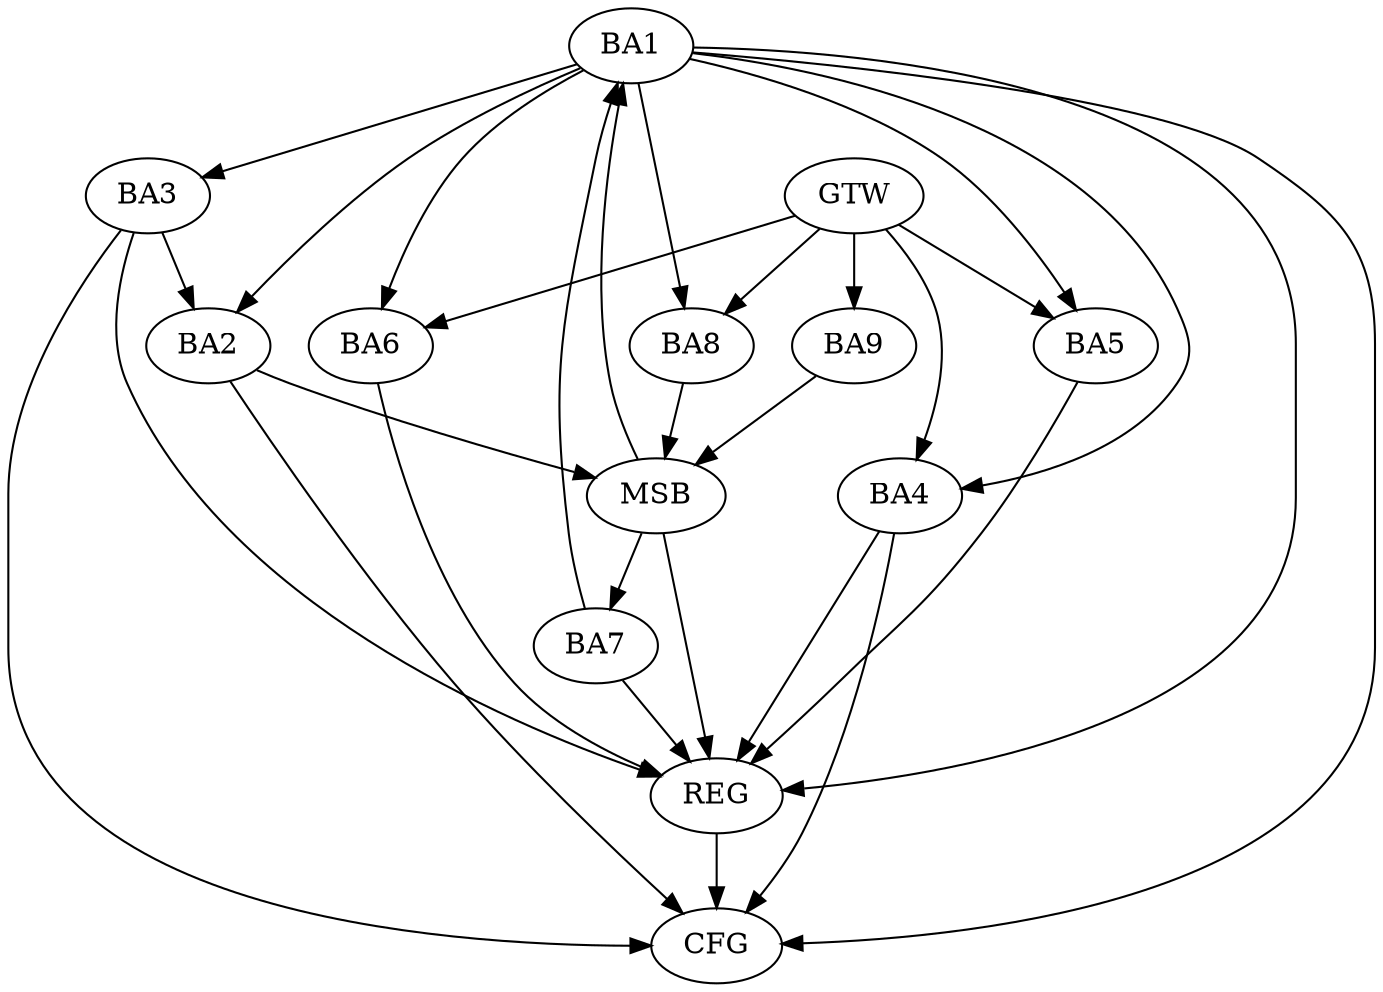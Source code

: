 strict digraph G {
  BA1 [ label="BA1" ];
  BA2 [ label="BA2" ];
  BA3 [ label="BA3" ];
  BA4 [ label="BA4" ];
  BA5 [ label="BA5" ];
  BA6 [ label="BA6" ];
  BA7 [ label="BA7" ];
  BA8 [ label="BA8" ];
  BA9 [ label="BA9" ];
  GTW [ label="GTW" ];
  REG [ label="REG" ];
  MSB [ label="MSB" ];
  CFG [ label="CFG" ];
  BA1 -> BA2;
  BA3 -> BA2;
  BA7 -> BA1;
  GTW -> BA4;
  GTW -> BA5;
  GTW -> BA6;
  GTW -> BA8;
  GTW -> BA9;
  BA1 -> REG;
  BA3 -> REG;
  BA4 -> REG;
  BA5 -> REG;
  BA6 -> REG;
  BA7 -> REG;
  BA2 -> MSB;
  MSB -> BA1;
  MSB -> REG;
  BA8 -> MSB;
  MSB -> BA7;
  BA9 -> MSB;
  BA2 -> CFG;
  BA3 -> CFG;
  BA4 -> CFG;
  REG -> CFG;
  BA1 -> CFG;
  BA1 -> BA3;
  BA1 -> BA4;
  BA1 -> BA5;
  BA1 -> BA8;
  BA1 -> BA6;
}
